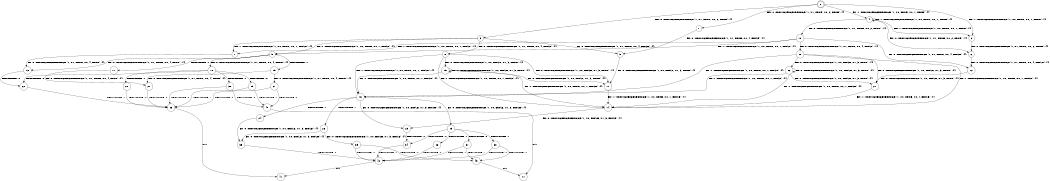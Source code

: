 digraph BCG {
size = "7, 10.5";
center = TRUE;
node [shape = circle];
0 [peripheries = 2];
0 -> 1 [label = "EX !0 !ATOMIC_EXCH_BRANCH (1, +1, TRUE, +0, 2, TRUE) !{}"];
0 -> 2 [label = "EX !1 !ATOMIC_EXCH_BRANCH (1, +0, TRUE, +0, 1, TRUE) !{}"];
0 -> 3 [label = "EX !0 !ATOMIC_EXCH_BRANCH (1, +1, TRUE, +0, 2, TRUE) !{}"];
0 -> 4 [label = "EX !1 !ATOMIC_EXCH_BRANCH (1, +0, TRUE, +0, 1, TRUE) !{}"];
1 -> 5 [label = "EX !0 !ATOMIC_EXCH_BRANCH (1, +1, TRUE, +0, 4, FALSE) !{}"];
2 -> 6 [label = "EX !0 !ATOMIC_EXCH_BRANCH (1, +1, TRUE, +0, 2, TRUE) !{}"];
3 -> 5 [label = "EX !0 !ATOMIC_EXCH_BRANCH (1, +1, TRUE, +0, 4, FALSE) !{}"];
3 -> 7 [label = "EX !1 !ATOMIC_EXCH_BRANCH (1, +0, TRUE, +0, 1, FALSE) !{}"];
3 -> 8 [label = "EX !0 !ATOMIC_EXCH_BRANCH (1, +1, TRUE, +0, 4, FALSE) !{}"];
3 -> 9 [label = "EX !1 !ATOMIC_EXCH_BRANCH (1, +0, TRUE, +0, 1, FALSE) !{}"];
4 -> 2 [label = "EX !1 !ATOMIC_EXCH_BRANCH (1, +0, TRUE, +0, 1, TRUE) !{}"];
4 -> 6 [label = "EX !0 !ATOMIC_EXCH_BRANCH (1, +1, TRUE, +0, 2, TRUE) !{}"];
4 -> 4 [label = "EX !1 !ATOMIC_EXCH_BRANCH (1, +0, TRUE, +0, 1, TRUE) !{}"];
4 -> 10 [label = "EX !0 !ATOMIC_EXCH_BRANCH (1, +1, TRUE, +0, 2, TRUE) !{}"];
5 -> 11 [label = "EX !0 !ATOMIC_EXCH_BRANCH (1, +0, FALSE, +1, 3, TRUE) !{}"];
6 -> 12 [label = "EX !0 !ATOMIC_EXCH_BRANCH (1, +1, TRUE, +0, 4, FALSE) !{}"];
7 -> 13 [label = "EX !0 !ATOMIC_EXCH_BRANCH (1, +1, TRUE, +0, 4, TRUE) !{}"];
8 -> 11 [label = "EX !0 !ATOMIC_EXCH_BRANCH (1, +0, FALSE, +1, 3, TRUE) !{}"];
8 -> 14 [label = "EX !1 !ATOMIC_EXCH_BRANCH (1, +0, TRUE, +0, 1, FALSE) !{}"];
8 -> 15 [label = "EX !0 !ATOMIC_EXCH_BRANCH (1, +0, FALSE, +1, 3, TRUE) !{}"];
8 -> 16 [label = "EX !1 !ATOMIC_EXCH_BRANCH (1, +0, TRUE, +0, 1, FALSE) !{}"];
9 -> 13 [label = "EX !0 !ATOMIC_EXCH_BRANCH (1, +1, TRUE, +0, 4, TRUE) !{}"];
9 -> 17 [label = "TERMINATE !1"];
9 -> 18 [label = "EX !0 !ATOMIC_EXCH_BRANCH (1, +1, TRUE, +0, 4, TRUE) !{}"];
9 -> 19 [label = "TERMINATE !1"];
10 -> 12 [label = "EX !0 !ATOMIC_EXCH_BRANCH (1, +1, TRUE, +0, 4, FALSE) !{}"];
10 -> 7 [label = "EX !1 !ATOMIC_EXCH_BRANCH (1, +0, TRUE, +0, 1, FALSE) !{}"];
10 -> 20 [label = "EX !0 !ATOMIC_EXCH_BRANCH (1, +1, TRUE, +0, 4, FALSE) !{}"];
10 -> 9 [label = "EX !1 !ATOMIC_EXCH_BRANCH (1, +0, TRUE, +0, 1, FALSE) !{}"];
11 -> 14 [label = "EX !1 !ATOMIC_EXCH_BRANCH (1, +0, TRUE, +0, 1, FALSE) !{}"];
12 -> 21 [label = "EX !0 !ATOMIC_EXCH_BRANCH (1, +0, FALSE, +1, 3, TRUE) !{}"];
13 -> 22 [label = "TERMINATE !0"];
14 -> 23 [label = "EX !0 !ATOMIC_EXCH_BRANCH (1, +0, FALSE, +1, 3, FALSE) !{}"];
15 -> 11 [label = "EX !0 !ATOMIC_EXCH_BRANCH (1, +0, FALSE, +1, 3, TRUE) !{}"];
15 -> 14 [label = "EX !1 !ATOMIC_EXCH_BRANCH (1, +0, TRUE, +0, 1, FALSE) !{}"];
15 -> 15 [label = "EX !0 !ATOMIC_EXCH_BRANCH (1, +0, FALSE, +1, 3, TRUE) !{}"];
15 -> 16 [label = "EX !1 !ATOMIC_EXCH_BRANCH (1, +0, TRUE, +0, 1, FALSE) !{}"];
16 -> 23 [label = "EX !0 !ATOMIC_EXCH_BRANCH (1, +0, FALSE, +1, 3, FALSE) !{}"];
16 -> 24 [label = "TERMINATE !1"];
16 -> 25 [label = "EX !0 !ATOMIC_EXCH_BRANCH (1, +0, FALSE, +1, 3, FALSE) !{}"];
16 -> 26 [label = "TERMINATE !1"];
17 -> 27 [label = "EX !0 !ATOMIC_EXCH_BRANCH (1, +1, TRUE, +0, 4, TRUE) !{}"];
18 -> 22 [label = "TERMINATE !0"];
18 -> 28 [label = "TERMINATE !1"];
18 -> 29 [label = "TERMINATE !0"];
18 -> 30 [label = "TERMINATE !1"];
19 -> 27 [label = "EX !0 !ATOMIC_EXCH_BRANCH (1, +1, TRUE, +0, 4, TRUE) !{}"];
19 -> 31 [label = "EX !0 !ATOMIC_EXCH_BRANCH (1, +1, TRUE, +0, 4, TRUE) !{}"];
20 -> 21 [label = "EX !0 !ATOMIC_EXCH_BRANCH (1, +0, FALSE, +1, 3, TRUE) !{}"];
20 -> 14 [label = "EX !1 !ATOMIC_EXCH_BRANCH (1, +0, TRUE, +0, 1, FALSE) !{}"];
20 -> 32 [label = "EX !0 !ATOMIC_EXCH_BRANCH (1, +0, FALSE, +1, 3, TRUE) !{}"];
20 -> 16 [label = "EX !1 !ATOMIC_EXCH_BRANCH (1, +0, TRUE, +0, 1, FALSE) !{}"];
21 -> 14 [label = "EX !1 !ATOMIC_EXCH_BRANCH (1, +0, TRUE, +0, 1, FALSE) !{}"];
22 -> 33 [label = "TERMINATE !1"];
23 -> 34 [label = "TERMINATE !0"];
24 -> 35 [label = "EX !0 !ATOMIC_EXCH_BRANCH (1, +0, FALSE, +1, 3, FALSE) !{}"];
25 -> 34 [label = "TERMINATE !0"];
25 -> 36 [label = "TERMINATE !1"];
25 -> 37 [label = "TERMINATE !0"];
25 -> 38 [label = "TERMINATE !1"];
26 -> 35 [label = "EX !0 !ATOMIC_EXCH_BRANCH (1, +0, FALSE, +1, 3, FALSE) !{}"];
26 -> 39 [label = "EX !0 !ATOMIC_EXCH_BRANCH (1, +0, FALSE, +1, 3, FALSE) !{}"];
27 -> 33 [label = "TERMINATE !0"];
28 -> 33 [label = "TERMINATE !0"];
29 -> 33 [label = "TERMINATE !1"];
29 -> 40 [label = "TERMINATE !1"];
30 -> 33 [label = "TERMINATE !0"];
30 -> 40 [label = "TERMINATE !0"];
31 -> 33 [label = "TERMINATE !0"];
31 -> 40 [label = "TERMINATE !0"];
32 -> 21 [label = "EX !0 !ATOMIC_EXCH_BRANCH (1, +0, FALSE, +1, 3, TRUE) !{}"];
32 -> 14 [label = "EX !1 !ATOMIC_EXCH_BRANCH (1, +0, TRUE, +0, 1, FALSE) !{}"];
32 -> 32 [label = "EX !0 !ATOMIC_EXCH_BRANCH (1, +0, FALSE, +1, 3, TRUE) !{}"];
32 -> 16 [label = "EX !1 !ATOMIC_EXCH_BRANCH (1, +0, TRUE, +0, 1, FALSE) !{}"];
33 -> 41 [label = "exit"];
34 -> 42 [label = "TERMINATE !1"];
35 -> 42 [label = "TERMINATE !0"];
36 -> 42 [label = "TERMINATE !0"];
37 -> 42 [label = "TERMINATE !1"];
37 -> 43 [label = "TERMINATE !1"];
38 -> 42 [label = "TERMINATE !0"];
38 -> 43 [label = "TERMINATE !0"];
39 -> 42 [label = "TERMINATE !0"];
39 -> 43 [label = "TERMINATE !0"];
40 -> 44 [label = "exit"];
42 -> 41 [label = "exit"];
43 -> 44 [label = "exit"];
}
